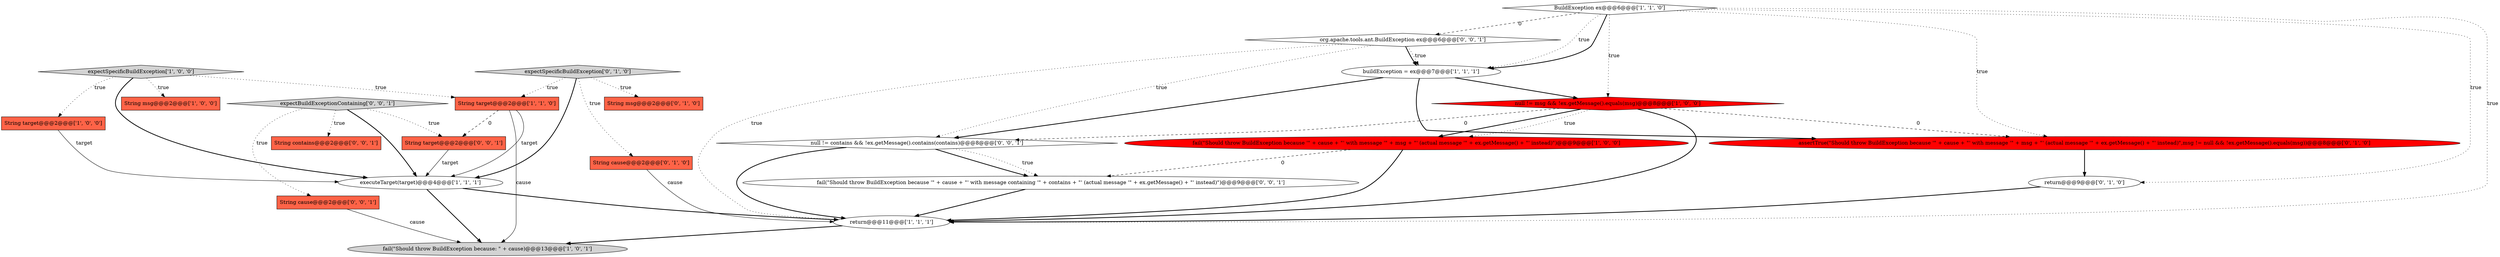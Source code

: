 digraph {
11 [style = filled, label = "return@@@9@@@['0', '1', '0']", fillcolor = white, shape = ellipse image = "AAA0AAABBB2BBB"];
19 [style = filled, label = "org.apache.tools.ant.BuildException ex@@@6@@@['0', '0', '1']", fillcolor = white, shape = diamond image = "AAA0AAABBB3BBB"];
8 [style = filled, label = "executeTarget(target)@@@4@@@['1', '1', '1']", fillcolor = white, shape = ellipse image = "AAA0AAABBB1BBB"];
0 [style = filled, label = "fail(\"Should throw BuildException because: \" + cause)@@@13@@@['1', '0', '1']", fillcolor = lightgray, shape = ellipse image = "AAA0AAABBB1BBB"];
17 [style = filled, label = "fail(\"Should throw BuildException because '\" + cause + \"' with message containing '\" + contains + \"' (actual message '\" + ex.getMessage() + \"' instead)\")@@@9@@@['0', '0', '1']", fillcolor = white, shape = ellipse image = "AAA0AAABBB3BBB"];
22 [style = filled, label = "null != contains && !ex.getMessage().contains(contains)@@@8@@@['0', '0', '1']", fillcolor = white, shape = diamond image = "AAA0AAABBB3BBB"];
16 [style = filled, label = "String contains@@@2@@@['0', '0', '1']", fillcolor = tomato, shape = box image = "AAA0AAABBB3BBB"];
3 [style = filled, label = "expectSpecificBuildException['1', '0', '0']", fillcolor = lightgray, shape = diamond image = "AAA0AAABBB1BBB"];
15 [style = filled, label = "String msg@@@2@@@['0', '1', '0']", fillcolor = tomato, shape = box image = "AAA0AAABBB2BBB"];
7 [style = filled, label = "String target@@@2@@@['1', '0', '0']", fillcolor = tomato, shape = box image = "AAA0AAABBB1BBB"];
1 [style = filled, label = "null != msg && !ex.getMessage().equals(msg)@@@8@@@['1', '0', '0']", fillcolor = red, shape = diamond image = "AAA1AAABBB1BBB"];
21 [style = filled, label = "String target@@@2@@@['0', '0', '1']", fillcolor = tomato, shape = box image = "AAA0AAABBB3BBB"];
9 [style = filled, label = "String target@@@2@@@['1', '1', '0']", fillcolor = tomato, shape = box image = "AAA0AAABBB1BBB"];
4 [style = filled, label = "String msg@@@2@@@['1', '0', '0']", fillcolor = tomato, shape = box image = "AAA0AAABBB1BBB"];
12 [style = filled, label = "String cause@@@2@@@['0', '1', '0']", fillcolor = tomato, shape = box image = "AAA0AAABBB2BBB"];
6 [style = filled, label = "return@@@11@@@['1', '1', '1']", fillcolor = white, shape = ellipse image = "AAA0AAABBB1BBB"];
20 [style = filled, label = "String cause@@@2@@@['0', '0', '1']", fillcolor = tomato, shape = box image = "AAA0AAABBB3BBB"];
5 [style = filled, label = "buildException = ex@@@7@@@['1', '1', '1']", fillcolor = white, shape = ellipse image = "AAA0AAABBB1BBB"];
18 [style = filled, label = "expectBuildExceptionContaining['0', '0', '1']", fillcolor = lightgray, shape = diamond image = "AAA0AAABBB3BBB"];
13 [style = filled, label = "assertTrue(\"Should throw BuildException because '\" + cause + \"' with message '\" + msg + \"' (actual message '\" + ex.getMessage() + \"' instead)\",msg != null && !ex.getMessage().equals(msg))@@@8@@@['0', '1', '0']", fillcolor = red, shape = ellipse image = "AAA1AAABBB2BBB"];
2 [style = filled, label = "fail(\"Should throw BuildException because '\" + cause + \"' with message '\" + msg + \"' (actual message '\" + ex.getMessage() + \"' instead)\")@@@9@@@['1', '0', '0']", fillcolor = red, shape = ellipse image = "AAA1AAABBB1BBB"];
14 [style = filled, label = "expectSpecificBuildException['0', '1', '0']", fillcolor = lightgray, shape = diamond image = "AAA0AAABBB2BBB"];
10 [style = filled, label = "BuildException ex@@@6@@@['1', '1', '0']", fillcolor = white, shape = diamond image = "AAA0AAABBB1BBB"];
10->6 [style = dotted, label="true"];
3->7 [style = dotted, label="true"];
14->12 [style = dotted, label="true"];
21->8 [style = solid, label="target"];
17->6 [style = bold, label=""];
18->16 [style = dotted, label="true"];
2->6 [style = bold, label=""];
10->19 [style = dashed, label="0"];
11->6 [style = bold, label=""];
18->21 [style = dotted, label="true"];
3->4 [style = dotted, label="true"];
8->6 [style = bold, label=""];
6->0 [style = bold, label=""];
3->9 [style = dotted, label="true"];
18->20 [style = dotted, label="true"];
9->0 [style = solid, label="cause"];
20->0 [style = solid, label="cause"];
10->5 [style = dotted, label="true"];
13->11 [style = bold, label=""];
2->17 [style = dashed, label="0"];
1->22 [style = dashed, label="0"];
1->13 [style = dashed, label="0"];
8->0 [style = bold, label=""];
19->5 [style = bold, label=""];
9->8 [style = solid, label="target"];
5->1 [style = bold, label=""];
14->15 [style = dotted, label="true"];
1->6 [style = bold, label=""];
10->5 [style = bold, label=""];
10->13 [style = dotted, label="true"];
10->11 [style = dotted, label="true"];
7->8 [style = solid, label="target"];
9->21 [style = dashed, label="0"];
3->8 [style = bold, label=""];
5->13 [style = bold, label=""];
19->22 [style = dotted, label="true"];
19->5 [style = dotted, label="true"];
22->17 [style = bold, label=""];
22->17 [style = dotted, label="true"];
1->2 [style = bold, label=""];
14->8 [style = bold, label=""];
18->8 [style = bold, label=""];
12->6 [style = solid, label="cause"];
10->1 [style = dotted, label="true"];
14->9 [style = dotted, label="true"];
19->6 [style = dotted, label="true"];
1->2 [style = dotted, label="true"];
5->22 [style = bold, label=""];
22->6 [style = bold, label=""];
}
